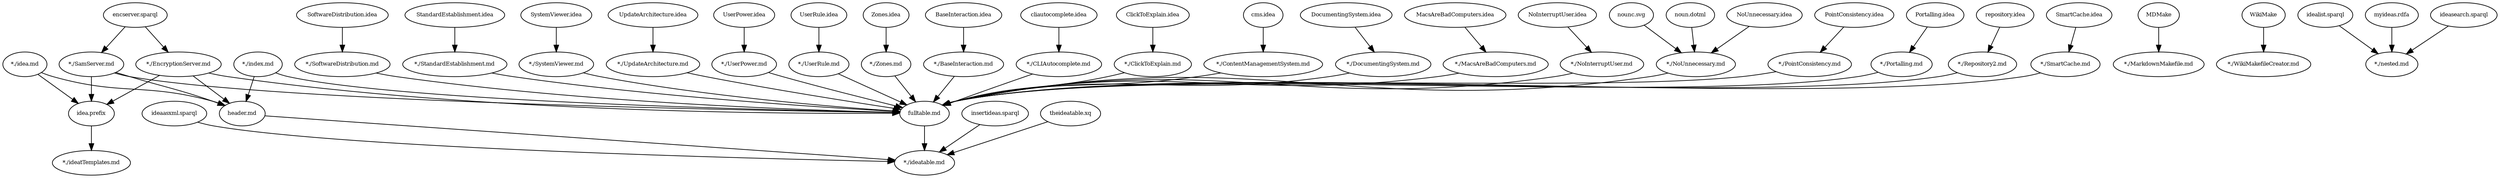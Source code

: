 digraph RGL__DirectedAdjacencyGraph {
    "BaseInteraction.idea" [
        fontsize = 8,
        label = "BaseInteraction.idea"
    ]

    "*./BaseInteraction.md" [
        fontsize = 8,
        label = "*./BaseInteraction.md"
    ]

    "fulltable.md" [
        fontsize = 8,
        label = "fulltable.md"
    ]

    "cliautocomplete.idea" [
        fontsize = 8,
        label = "cliautocomplete.idea"
    ]

    "*./CLIAutocomplete.md" [
        fontsize = 8,
        label = "*./CLIAutocomplete.md"
    ]

    "ClickToExplain.idea" [
        fontsize = 8,
        label = "ClickToExplain.idea"
    ]

    "*./ClickToExplain.md" [
        fontsize = 8,
        label = "*./ClickToExplain.md"
    ]

    "cms.idea" [
        fontsize = 8,
        label = "cms.idea"
    ]

    "*./ContentManagementSystem.md" [
        fontsize = 8,
        label = "*./ContentManagementSystem.md"
    ]

    "DocumentingSystem.idea" [
        fontsize = 8,
        label = "DocumentingSystem.idea"
    ]

    "*./DocumentingSystem.md" [
        fontsize = 8,
        label = "*./DocumentingSystem.md"
    ]

    "encserver.sparql" [
        fontsize = 8,
        label = "encserver.sparql"
    ]

    "*./EncryptionServer.md" [
        fontsize = 8,
        label = "*./EncryptionServer.md"
    ]

    "header.md" [
        fontsize = 8,
        label = "header.md"
    ]

    "idea.prefix" [
        fontsize = 8,
        label = "idea.prefix"
    ]

    "MacsAreBadComputers.idea" [
        fontsize = 8,
        label = "MacsAreBadComputers.idea"
    ]

    "*./MacsAreBadComputers.md" [
        fontsize = 8,
        label = "*./MacsAreBadComputers.md"
    ]

    MDMake [
        fontsize = 8,
        label = MDMake
    ]

    "*./MarkdownMakefile.md" [
        fontsize = 8,
        label = "*./MarkdownMakefile.md"
    ]

    "NoInterruptUser.idea" [
        fontsize = 8,
        label = "NoInterruptUser.idea"
    ]

    "*./NoInterruptUser.md" [
        fontsize = 8,
        label = "*./NoInterruptUser.md"
    ]

    "NoUnnecessary.idea" [
        fontsize = 8,
        label = "NoUnnecessary.idea"
    ]

    "*./NoUnnecessary.md" [
        fontsize = 8,
        label = "*./NoUnnecessary.md"
    ]

    "nounc.svg" [
        fontsize = 8,
        label = "nounc.svg"
    ]

    "noun.dotml" [
        fontsize = 8,
        label = "noun.dotml"
    ]

    "PointConsistency.idea" [
        fontsize = 8,
        label = "PointConsistency.idea"
    ]

    "*./PointConsistency.md" [
        fontsize = 8,
        label = "*./PointConsistency.md"
    ]

    "Portalling.idea" [
        fontsize = 8,
        label = "Portalling.idea"
    ]

    "*./Portalling.md" [
        fontsize = 8,
        label = "*./Portalling.md"
    ]

    "repository.idea" [
        fontsize = 8,
        label = "repository.idea"
    ]

    "*./Repository2.md" [
        fontsize = 8,
        label = "*./Repository2.md"
    ]

    "*./SamServer.md" [
        fontsize = 8,
        label = "*./SamServer.md"
    ]

    "SmartCache.idea" [
        fontsize = 8,
        label = "SmartCache.idea"
    ]

    "*./SmartCache.md" [
        fontsize = 8,
        label = "*./SmartCache.md"
    ]

    "SoftwareDistribution.idea" [
        fontsize = 8,
        label = "SoftwareDistribution.idea"
    ]

    "*./SoftwareDistribution.md" [
        fontsize = 8,
        label = "*./SoftwareDistribution.md"
    ]

    "StandardEstablishment.idea" [
        fontsize = 8,
        label = "StandardEstablishment.idea"
    ]

    "*./StandardEstablishment.md" [
        fontsize = 8,
        label = "*./StandardEstablishment.md"
    ]

    "SystemViewer.idea" [
        fontsize = 8,
        label = "SystemViewer.idea"
    ]

    "*./SystemViewer.md" [
        fontsize = 8,
        label = "*./SystemViewer.md"
    ]

    "UpdateArchitecture.idea" [
        fontsize = 8,
        label = "UpdateArchitecture.idea"
    ]

    "*./UpdateArchitecture.md" [
        fontsize = 8,
        label = "*./UpdateArchitecture.md"
    ]

    "UserPower.idea" [
        fontsize = 8,
        label = "UserPower.idea"
    ]

    "*./UserPower.md" [
        fontsize = 8,
        label = "*./UserPower.md"
    ]

    "UserRule.idea" [
        fontsize = 8,
        label = "UserRule.idea"
    ]

    "*./UserRule.md" [
        fontsize = 8,
        label = "*./UserRule.md"
    ]

    WikiMake [
        fontsize = 8,
        label = WikiMake
    ]

    "*./WikiMakefileCreator.md" [
        fontsize = 8,
        label = "*./WikiMakefileCreator.md"
    ]

    "Zones.idea" [
        fontsize = 8,
        label = "Zones.idea"
    ]

    "*./Zones.md" [
        fontsize = 8,
        label = "*./Zones.md"
    ]

    "*./idea.md" [
        fontsize = 8,
        label = "*./idea.md"
    ]

    "*./ideatTemplates.md" [
        fontsize = 8,
        label = "*./ideatTemplates.md"
    ]

    "*./ideatable.md" [
        fontsize = 8,
        label = "*./ideatable.md"
    ]

    "insertideas.sparql" [
        fontsize = 8,
        label = "insertideas.sparql"
    ]

    "theideatable.xq" [
        fontsize = 8,
        label = "theideatable.xq"
    ]

    "ideaasxml.sparql" [
        fontsize = 8,
        label = "ideaasxml.sparql"
    ]

    "*./index.md" [
        fontsize = 8,
        label = "*./index.md"
    ]

    "idealist.sparql" [
        fontsize = 8,
        label = "idealist.sparql"
    ]

    "*./nested.md" [
        fontsize = 8,
        label = "*./nested.md"
    ]

    "myideas.rdfa" [
        fontsize = 8,
        label = "myideas.rdfa"
    ]

    "ideasearch.sparql" [
        fontsize = 8,
        label = "ideasearch.sparql"
    ]

    "BaseInteraction.idea" -> "*./BaseInteraction.md" [
        fontsize = 8
    ]

    "*./BaseInteraction.md" -> "fulltable.md" [
        fontsize = 8
    ]

    "fulltable.md" -> "*./ideatable.md" [
        fontsize = 8
    ]

    "cliautocomplete.idea" -> "*./CLIAutocomplete.md" [
        fontsize = 8
    ]

    "*./CLIAutocomplete.md" -> "fulltable.md" [
        fontsize = 8
    ]

    "ClickToExplain.idea" -> "*./ClickToExplain.md" [
        fontsize = 8
    ]

    "*./ClickToExplain.md" -> "fulltable.md" [
        fontsize = 8
    ]

    "cms.idea" -> "*./ContentManagementSystem.md" [
        fontsize = 8
    ]

    "*./ContentManagementSystem.md" -> "fulltable.md" [
        fontsize = 8
    ]

    "DocumentingSystem.idea" -> "*./DocumentingSystem.md" [
        fontsize = 8
    ]

    "*./DocumentingSystem.md" -> "fulltable.md" [
        fontsize = 8
    ]

    "encserver.sparql" -> "*./EncryptionServer.md" [
        fontsize = 8
    ]

    "encserver.sparql" -> "*./SamServer.md" [
        fontsize = 8
    ]

    "*./EncryptionServer.md" -> "header.md" [
        fontsize = 8
    ]

    "*./EncryptionServer.md" -> "idea.prefix" [
        fontsize = 8
    ]

    "*./EncryptionServer.md" -> "fulltable.md" [
        fontsize = 8
    ]

    "header.md" -> "*./ideatable.md" [
        fontsize = 8
    ]

    "idea.prefix" -> "*./ideatTemplates.md" [
        fontsize = 8
    ]

    "MacsAreBadComputers.idea" -> "*./MacsAreBadComputers.md" [
        fontsize = 8
    ]

    "*./MacsAreBadComputers.md" -> "fulltable.md" [
        fontsize = 8
    ]

    MDMake -> "*./MarkdownMakefile.md" [
        fontsize = 8
    ]

    "NoInterruptUser.idea" -> "*./NoInterruptUser.md" [
        fontsize = 8
    ]

    "*./NoInterruptUser.md" -> "fulltable.md" [
        fontsize = 8
    ]

    "NoUnnecessary.idea" -> "*./NoUnnecessary.md" [
        fontsize = 8
    ]

    "*./NoUnnecessary.md" -> "fulltable.md" [
        fontsize = 8
    ]

    "nounc.svg" -> "*./NoUnnecessary.md" [
        fontsize = 8
    ]

    "noun.dotml" -> "*./NoUnnecessary.md" [
        fontsize = 8
    ]

    "PointConsistency.idea" -> "*./PointConsistency.md" [
        fontsize = 8
    ]

    "*./PointConsistency.md" -> "fulltable.md" [
        fontsize = 8
    ]

    "Portalling.idea" -> "*./Portalling.md" [
        fontsize = 8
    ]

    "*./Portalling.md" -> "fulltable.md" [
        fontsize = 8
    ]

    "repository.idea" -> "*./Repository2.md" [
        fontsize = 8
    ]

    "*./Repository2.md" -> "fulltable.md" [
        fontsize = 8
    ]

    "*./SamServer.md" -> "header.md" [
        fontsize = 8
    ]

    "*./SamServer.md" -> "idea.prefix" [
        fontsize = 8
    ]

    "*./SamServer.md" -> "fulltable.md" [
        fontsize = 8
    ]

    "SmartCache.idea" -> "*./SmartCache.md" [
        fontsize = 8
    ]

    "*./SmartCache.md" -> "fulltable.md" [
        fontsize = 8
    ]

    "SoftwareDistribution.idea" -> "*./SoftwareDistribution.md" [
        fontsize = 8
    ]

    "*./SoftwareDistribution.md" -> "fulltable.md" [
        fontsize = 8
    ]

    "StandardEstablishment.idea" -> "*./StandardEstablishment.md" [
        fontsize = 8
    ]

    "*./StandardEstablishment.md" -> "fulltable.md" [
        fontsize = 8
    ]

    "SystemViewer.idea" -> "*./SystemViewer.md" [
        fontsize = 8
    ]

    "*./SystemViewer.md" -> "fulltable.md" [
        fontsize = 8
    ]

    "UpdateArchitecture.idea" -> "*./UpdateArchitecture.md" [
        fontsize = 8
    ]

    "*./UpdateArchitecture.md" -> "fulltable.md" [
        fontsize = 8
    ]

    "UserPower.idea" -> "*./UserPower.md" [
        fontsize = 8
    ]

    "*./UserPower.md" -> "fulltable.md" [
        fontsize = 8
    ]

    "UserRule.idea" -> "*./UserRule.md" [
        fontsize = 8
    ]

    "*./UserRule.md" -> "fulltable.md" [
        fontsize = 8
    ]

    WikiMake -> "*./WikiMakefileCreator.md" [
        fontsize = 8
    ]

    "Zones.idea" -> "*./Zones.md" [
        fontsize = 8
    ]

    "*./Zones.md" -> "fulltable.md" [
        fontsize = 8
    ]

    "*./idea.md" -> "header.md" [
        fontsize = 8
    ]

    "*./idea.md" -> "idea.prefix" [
        fontsize = 8
    ]

    "insertideas.sparql" -> "*./ideatable.md" [
        fontsize = 8
    ]

    "theideatable.xq" -> "*./ideatable.md" [
        fontsize = 8
    ]

    "ideaasxml.sparql" -> "*./ideatable.md" [
        fontsize = 8
    ]

    "*./index.md" -> "header.md" [
        fontsize = 8
    ]

    "*./index.md" -> "fulltable.md" [
        fontsize = 8
    ]

    "idealist.sparql" -> "*./nested.md" [
        fontsize = 8
    ]

    "myideas.rdfa" -> "*./nested.md" [
        fontsize = 8
    ]

    "ideasearch.sparql" -> "*./nested.md" [
        fontsize = 8
    ]
}
